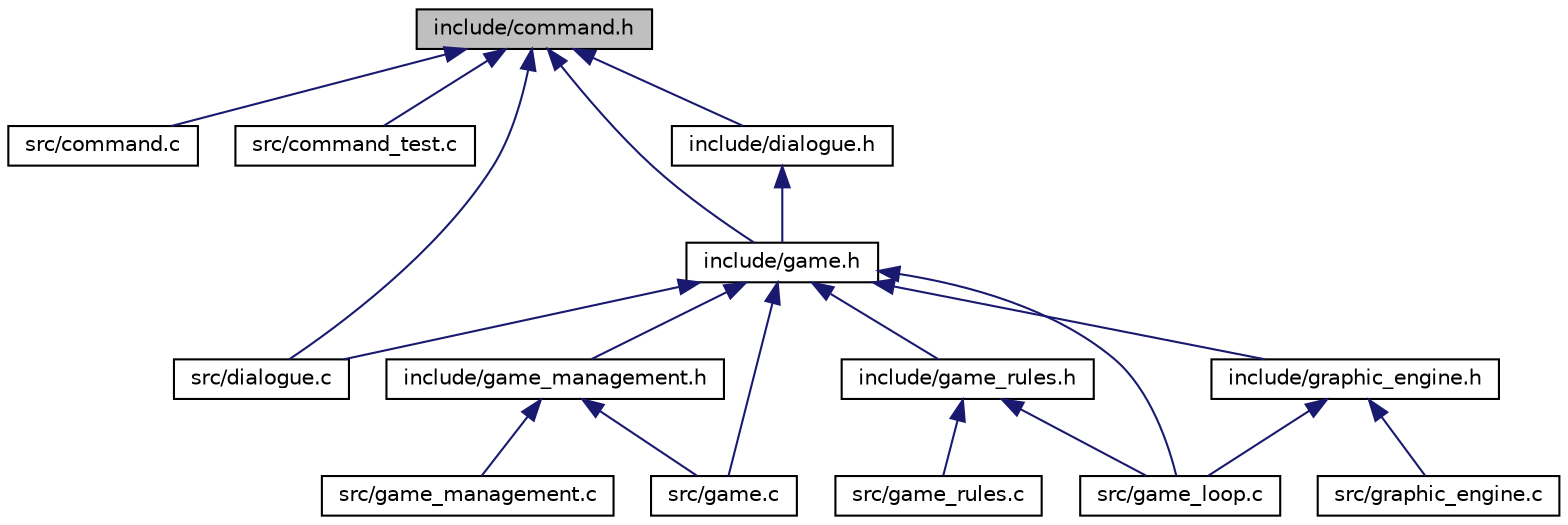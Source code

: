digraph "include/command.h"
{
  edge [fontname="Helvetica",fontsize="10",labelfontname="Helvetica",labelfontsize="10"];
  node [fontname="Helvetica",fontsize="10",shape=record];
  Node2 [label="include/command.h",height=0.2,width=0.4,color="black", fillcolor="grey75", style="filled", fontcolor="black"];
  Node2 -> Node3 [dir="back",color="midnightblue",fontsize="10",style="solid"];
  Node3 [label="src/command.c",height=0.2,width=0.4,color="black", fillcolor="white", style="filled",URL="$command_8c.html",tooltip="En este fichero definimos las funciones para los comandos. "];
  Node2 -> Node4 [dir="back",color="midnightblue",fontsize="10",style="solid"];
  Node4 [label="src/command_test.c",height=0.2,width=0.4,color="black", fillcolor="white", style="filled",URL="$command__test_8c.html",tooltip="Fichero de prueba del comando. "];
  Node2 -> Node5 [dir="back",color="midnightblue",fontsize="10",style="solid"];
  Node5 [label="src/dialogue.c",height=0.2,width=0.4,color="black", fillcolor="white", style="filled",URL="$dialogue_8c.html",tooltip="En este fichero implementamos las funciones del dialogo. "];
  Node2 -> Node6 [dir="back",color="midnightblue",fontsize="10",style="solid"];
  Node6 [label="include/dialogue.h",height=0.2,width=0.4,color="black", fillcolor="white", style="filled",URL="$dialogue_8h.html",tooltip="En este fichero definimos las funciones para el dialogo. "];
  Node6 -> Node7 [dir="back",color="midnightblue",fontsize="10",style="solid"];
  Node7 [label="include/game.h",height=0.2,width=0.4,color="black", fillcolor="white", style="filled",URL="$game_8h.html",tooltip="En este fichero definimos las funciones para el juego. "];
  Node7 -> Node5 [dir="back",color="midnightblue",fontsize="10",style="solid"];
  Node7 -> Node8 [dir="back",color="midnightblue",fontsize="10",style="solid"];
  Node8 [label="src/game.c",height=0.2,width=0.4,color="black", fillcolor="white", style="filled",URL="$game_8c.html",tooltip="En este fichero definimos las funciones para el juego. "];
  Node7 -> Node9 [dir="back",color="midnightblue",fontsize="10",style="solid"];
  Node9 [label="src/game_loop.c",height=0.2,width=0.4,color="black", fillcolor="white", style="filled",URL="$game__loop_8c.html",tooltip="Ejecuta el main y el juego hasta el comando exit. "];
  Node7 -> Node10 [dir="back",color="midnightblue",fontsize="10",style="solid"];
  Node10 [label="include/game_management.h",height=0.2,width=0.4,color="black", fillcolor="white", style="filled",URL="$game__management_8h.html",tooltip="En este fichero definimos las funciones para el leer los diferentes elementos del juego de un fichero..."];
  Node10 -> Node8 [dir="back",color="midnightblue",fontsize="10",style="solid"];
  Node10 -> Node11 [dir="back",color="midnightblue",fontsize="10",style="solid"];
  Node11 [label="src/game_management.c",height=0.2,width=0.4,color="black", fillcolor="white", style="filled",URL="$game__management_8c.html",tooltip="En este fichero definimos las funciones para el leer los diferentes elementos del juego de un fichero..."];
  Node7 -> Node12 [dir="back",color="midnightblue",fontsize="10",style="solid"];
  Node12 [label="include/game_rules.h",height=0.2,width=0.4,color="black", fillcolor="white", style="filled",URL="$game__rules_8h_source.html"];
  Node12 -> Node9 [dir="back",color="midnightblue",fontsize="10",style="solid"];
  Node12 -> Node13 [dir="back",color="midnightblue",fontsize="10",style="solid"];
  Node13 [label="src/game_rules.c",height=0.2,width=0.4,color="black", fillcolor="white", style="filled",URL="$game__rules_8c.html",tooltip="En este fichero implementamos las funciones de game_rules. "];
  Node7 -> Node14 [dir="back",color="midnightblue",fontsize="10",style="solid"];
  Node14 [label="include/graphic_engine.h",height=0.2,width=0.4,color="black", fillcolor="white", style="filled",URL="$graphic__engine_8h.html",tooltip="En este fichero estaran las funciones relacionadas con la interfaz gráfica. "];
  Node14 -> Node9 [dir="back",color="midnightblue",fontsize="10",style="solid"];
  Node14 -> Node15 [dir="back",color="midnightblue",fontsize="10",style="solid"];
  Node15 [label="src/graphic_engine.c",height=0.2,width=0.4,color="black", fillcolor="white", style="filled",URL="$graphic__engine_8c.html",tooltip="En este fichero estaran las funciones relacionadas con la interfaz gráfica. "];
  Node2 -> Node7 [dir="back",color="midnightblue",fontsize="10",style="solid"];
}
